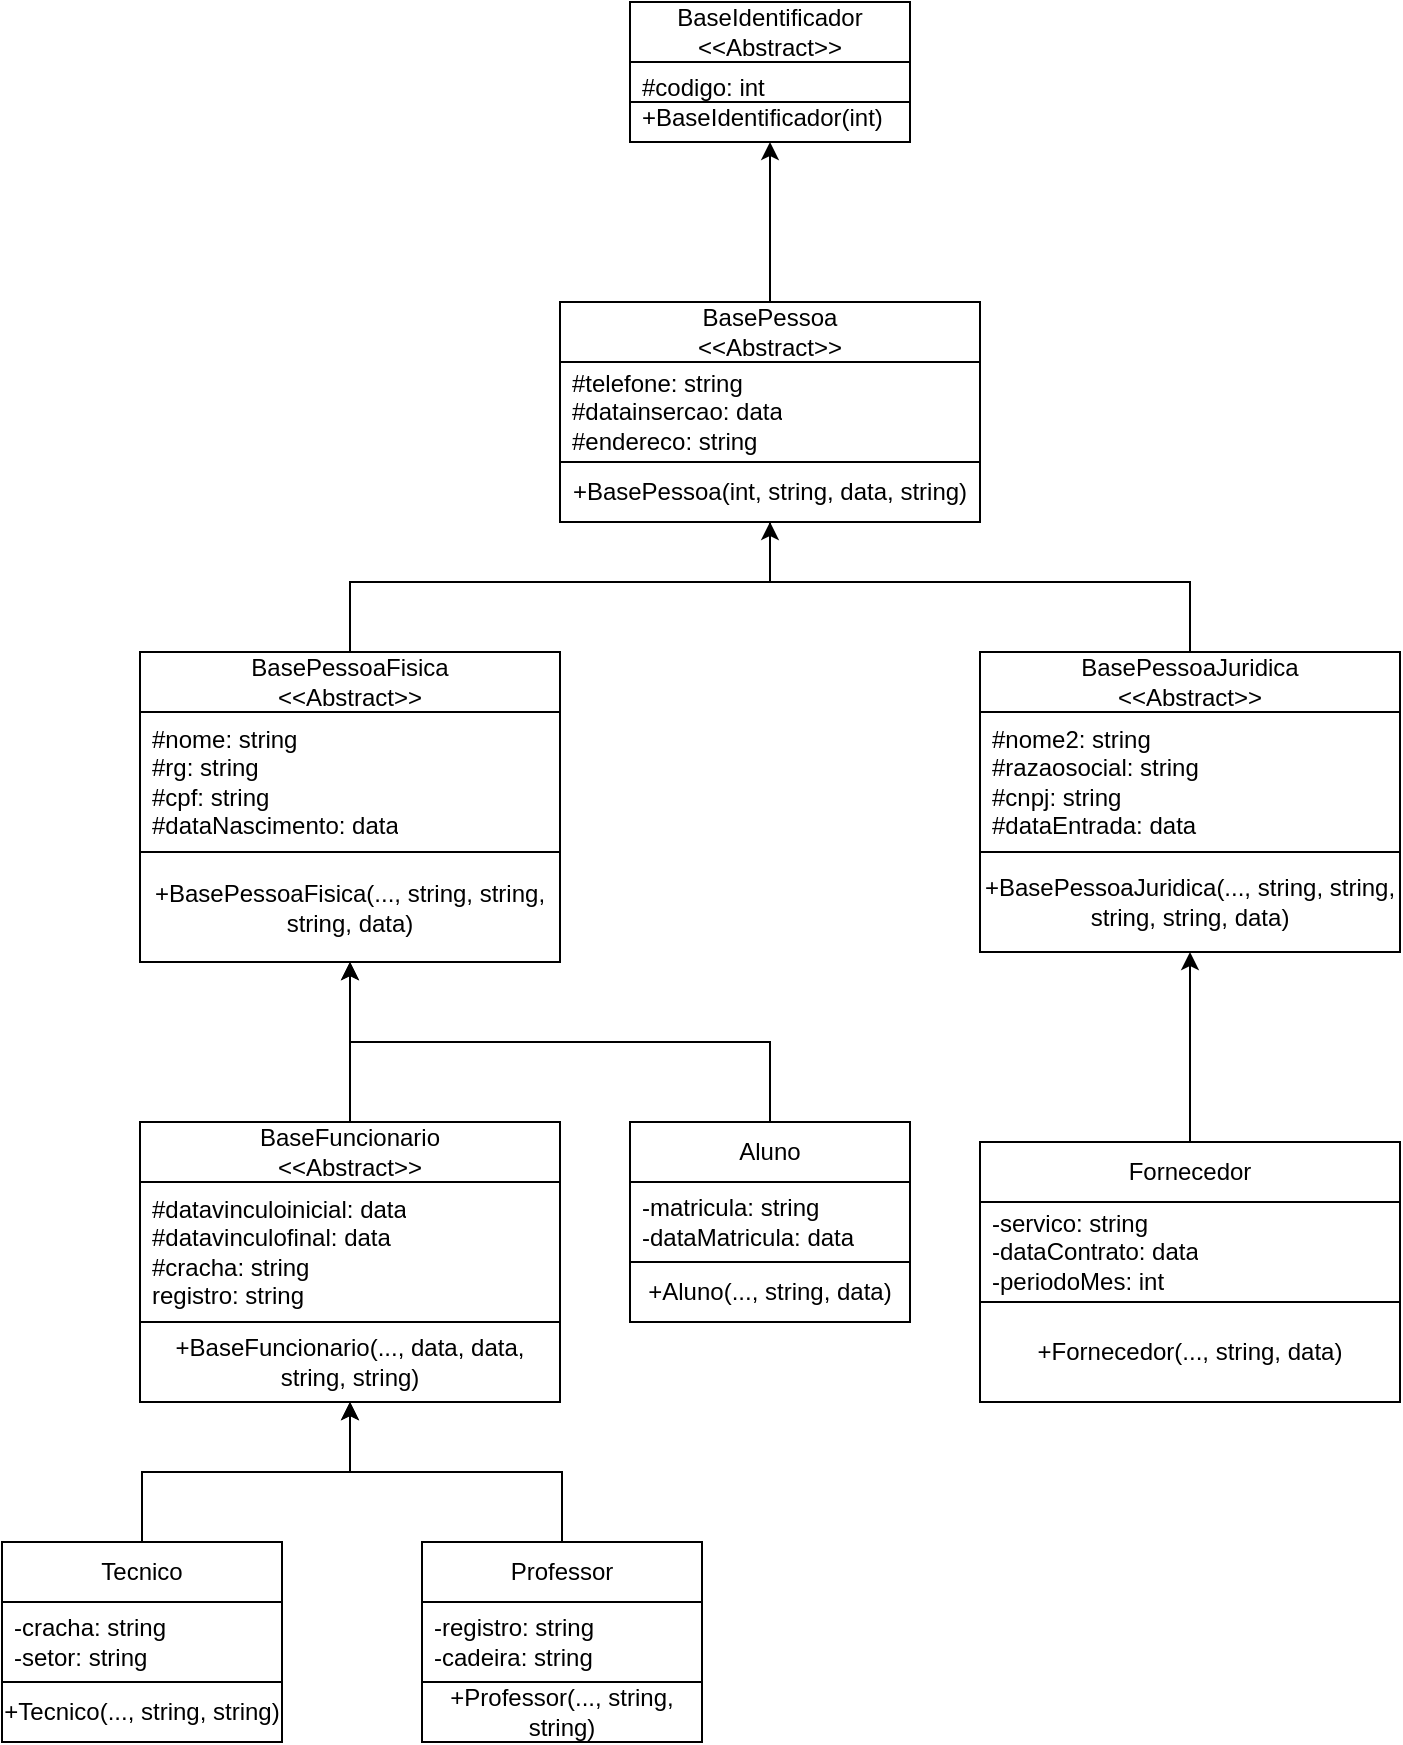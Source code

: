 <mxfile version="21.7.5" type="github">
  <diagram name="Página-1" id="KM19SgrHwHomDQCSFyO0">
    <mxGraphModel dx="838" dy="908" grid="1" gridSize="10" guides="1" tooltips="1" connect="1" arrows="1" fold="1" page="1" pageScale="1" pageWidth="827" pageHeight="1169" math="0" shadow="0">
      <root>
        <mxCell id="0" />
        <mxCell id="1" parent="0" />
        <mxCell id="8ZvYy-rvlSSrWRd-s6ZS-39" value="BaseIdentificador&lt;br&gt;&amp;lt;&amp;lt;Abstract&amp;gt;&amp;gt;" style="swimlane;fontStyle=0;childLayout=stackLayout;horizontal=1;startSize=30;horizontalStack=0;resizeParent=1;resizeParentMax=0;resizeLast=0;collapsible=1;marginBottom=0;whiteSpace=wrap;html=1;" parent="1" vertex="1">
          <mxGeometry x="344" width="140" height="70" as="geometry" />
        </mxCell>
        <mxCell id="8ZvYy-rvlSSrWRd-s6ZS-40" value="#codigo: int&lt;br&gt;+BaseIdentificador(int)" style="text;strokeColor=none;fillColor=none;align=left;verticalAlign=middle;spacingLeft=4;spacingRight=4;overflow=hidden;points=[[0,0.5],[1,0.5]];portConstraint=eastwest;rotatable=0;whiteSpace=wrap;html=1;" parent="8ZvYy-rvlSSrWRd-s6ZS-39" vertex="1">
          <mxGeometry y="30" width="140" height="40" as="geometry" />
        </mxCell>
        <mxCell id="8ZvYy-rvlSSrWRd-s6ZS-43" value="" style="endArrow=none;html=1;rounded=0;entryX=1;entryY=0.5;entryDx=0;entryDy=0;exitX=0;exitY=0.5;exitDx=0;exitDy=0;" parent="8ZvYy-rvlSSrWRd-s6ZS-39" source="8ZvYy-rvlSSrWRd-s6ZS-40" target="8ZvYy-rvlSSrWRd-s6ZS-40" edge="1">
          <mxGeometry width="50" height="50" relative="1" as="geometry">
            <mxPoint x="10" y="130" as="sourcePoint" />
            <mxPoint x="60" y="80" as="targetPoint" />
          </mxGeometry>
        </mxCell>
        <mxCell id="8ZvYy-rvlSSrWRd-s6ZS-44" value="BasePessoa&lt;br&gt;&amp;lt;&amp;lt;Abstract&amp;gt;&amp;gt;" style="swimlane;fontStyle=0;childLayout=stackLayout;horizontal=1;startSize=30;horizontalStack=0;resizeParent=1;resizeParentMax=0;resizeLast=0;collapsible=1;marginBottom=0;whiteSpace=wrap;html=1;" parent="1" vertex="1">
          <mxGeometry x="309" y="150" width="210" height="110" as="geometry" />
        </mxCell>
        <mxCell id="8ZvYy-rvlSSrWRd-s6ZS-45" value="#telefone: string&lt;br&gt;#datainsercao: data&lt;br&gt;#endereco: string" style="text;strokeColor=none;fillColor=none;align=left;verticalAlign=middle;spacingLeft=4;spacingRight=4;overflow=hidden;points=[[0,0.5],[1,0.5]];portConstraint=eastwest;rotatable=0;whiteSpace=wrap;html=1;" parent="8ZvYy-rvlSSrWRd-s6ZS-44" vertex="1">
          <mxGeometry y="30" width="210" height="50" as="geometry" />
        </mxCell>
        <mxCell id="8ZvYy-rvlSSrWRd-s6ZS-53" value="+BasePessoa(int, string, data, string)" style="rounded=0;whiteSpace=wrap;html=1;" parent="8ZvYy-rvlSSrWRd-s6ZS-44" vertex="1">
          <mxGeometry y="80" width="210" height="30" as="geometry" />
        </mxCell>
        <mxCell id="8ZvYy-rvlSSrWRd-s6ZS-48" value="" style="endArrow=classic;html=1;rounded=0;exitX=0.5;exitY=0;exitDx=0;exitDy=0;" parent="1" source="8ZvYy-rvlSSrWRd-s6ZS-44" target="8ZvYy-rvlSSrWRd-s6ZS-39" edge="1">
          <mxGeometry width="50" height="50" relative="1" as="geometry">
            <mxPoint x="367" y="140" as="sourcePoint" />
            <mxPoint x="417" y="90" as="targetPoint" />
          </mxGeometry>
        </mxCell>
        <mxCell id="8ZvYy-rvlSSrWRd-s6ZS-54" value="BasePessoaFisica&lt;br&gt;&amp;lt;&amp;lt;Abstract&amp;gt;&amp;gt;" style="swimlane;fontStyle=0;childLayout=stackLayout;horizontal=1;startSize=30;horizontalStack=0;resizeParent=1;resizeParentMax=0;resizeLast=0;collapsible=1;marginBottom=0;whiteSpace=wrap;html=1;" parent="1" vertex="1">
          <mxGeometry x="99" y="325" width="210" height="100" as="geometry" />
        </mxCell>
        <mxCell id="8ZvYy-rvlSSrWRd-s6ZS-55" value="#nome: string&lt;br&gt;#rg: string&lt;br&gt;#cpf: string&lt;br&gt;#dataNascimento: data" style="text;strokeColor=none;fillColor=none;align=left;verticalAlign=middle;spacingLeft=4;spacingRight=4;overflow=hidden;points=[[0,0.5],[1,0.5]];portConstraint=eastwest;rotatable=0;whiteSpace=wrap;html=1;" parent="8ZvYy-rvlSSrWRd-s6ZS-54" vertex="1">
          <mxGeometry y="30" width="210" height="70" as="geometry" />
        </mxCell>
        <mxCell id="8ZvYy-rvlSSrWRd-s6ZS-58" value="+BasePessoaFisica(..., string, string, string, data)" style="rounded=0;whiteSpace=wrap;html=1;" parent="1" vertex="1">
          <mxGeometry x="99" y="425" width="210" height="55" as="geometry" />
        </mxCell>
        <mxCell id="8ZvYy-rvlSSrWRd-s6ZS-67" value="" style="endArrow=classic;html=1;rounded=0;exitX=0.5;exitY=0;exitDx=0;exitDy=0;entryX=0.5;entryY=1;entryDx=0;entryDy=0;" parent="1" source="8ZvYy-rvlSSrWRd-s6ZS-54" target="8ZvYy-rvlSSrWRd-s6ZS-53" edge="1">
          <mxGeometry width="50" height="50" relative="1" as="geometry">
            <mxPoint x="359" y="300" as="sourcePoint" />
            <mxPoint x="389" y="270" as="targetPoint" />
            <Array as="points">
              <mxPoint x="204" y="290" />
              <mxPoint x="304" y="290" />
              <mxPoint x="414" y="290" />
            </Array>
          </mxGeometry>
        </mxCell>
        <mxCell id="8ZvYy-rvlSSrWRd-s6ZS-68" value="BasePessoaJuridica&lt;br&gt;&amp;lt;&amp;lt;Abstract&amp;gt;&amp;gt;" style="swimlane;fontStyle=0;childLayout=stackLayout;horizontal=1;startSize=30;horizontalStack=0;resizeParent=1;resizeParentMax=0;resizeLast=0;collapsible=1;marginBottom=0;whiteSpace=wrap;html=1;" parent="1" vertex="1">
          <mxGeometry x="519" y="325" width="210" height="100" as="geometry" />
        </mxCell>
        <mxCell id="8ZvYy-rvlSSrWRd-s6ZS-69" value="#nome2: string&lt;br&gt;#razaosocial: string&lt;br&gt;#cnpj: string&lt;br&gt;#dataEntrada: data" style="text;strokeColor=none;fillColor=none;align=left;verticalAlign=middle;spacingLeft=4;spacingRight=4;overflow=hidden;points=[[0,0.5],[1,0.5]];portConstraint=eastwest;rotatable=0;whiteSpace=wrap;html=1;" parent="8ZvYy-rvlSSrWRd-s6ZS-68" vertex="1">
          <mxGeometry y="30" width="210" height="70" as="geometry" />
        </mxCell>
        <mxCell id="8ZvYy-rvlSSrWRd-s6ZS-72" value="+BasePessoaJuridica(..., string, string, string, string, data)" style="rounded=0;whiteSpace=wrap;html=1;" parent="1" vertex="1">
          <mxGeometry x="519" y="425" width="210" height="50" as="geometry" />
        </mxCell>
        <mxCell id="8ZvYy-rvlSSrWRd-s6ZS-74" value="" style="endArrow=none;html=1;rounded=0;exitX=0.5;exitY=0;exitDx=0;exitDy=0;entryX=0.5;entryY=1;entryDx=0;entryDy=0;" parent="1" source="8ZvYy-rvlSSrWRd-s6ZS-68" target="8ZvYy-rvlSSrWRd-s6ZS-53" edge="1">
          <mxGeometry width="50" height="50" relative="1" as="geometry">
            <mxPoint x="629" y="310" as="sourcePoint" />
            <mxPoint x="419" y="290" as="targetPoint" />
            <Array as="points">
              <mxPoint x="624" y="290" />
              <mxPoint x="569" y="290" />
              <mxPoint x="509" y="290" />
              <mxPoint x="414" y="290" />
            </Array>
          </mxGeometry>
        </mxCell>
        <mxCell id="8ZvYy-rvlSSrWRd-s6ZS-79" value="Fornecedor" style="swimlane;fontStyle=0;childLayout=stackLayout;horizontal=1;startSize=30;horizontalStack=0;resizeParent=1;resizeParentMax=0;resizeLast=0;collapsible=1;marginBottom=0;whiteSpace=wrap;html=1;" parent="1" vertex="1">
          <mxGeometry x="519" y="570" width="210" height="80" as="geometry" />
        </mxCell>
        <mxCell id="8ZvYy-rvlSSrWRd-s6ZS-80" value="-servico: string&lt;br&gt;-dataContrato: data&lt;br&gt;-periodoMes: int" style="text;strokeColor=none;fillColor=none;align=left;verticalAlign=middle;spacingLeft=4;spacingRight=4;overflow=hidden;points=[[0,0.5],[1,0.5]];portConstraint=eastwest;rotatable=0;whiteSpace=wrap;html=1;" parent="8ZvYy-rvlSSrWRd-s6ZS-79" vertex="1">
          <mxGeometry y="30" width="210" height="50" as="geometry" />
        </mxCell>
        <mxCell id="8ZvYy-rvlSSrWRd-s6ZS-83" value="+Fornecedor(..., string, data)" style="rounded=0;whiteSpace=wrap;html=1;" parent="1" vertex="1">
          <mxGeometry x="519" y="650" width="210" height="50" as="geometry" />
        </mxCell>
        <mxCell id="8ZvYy-rvlSSrWRd-s6ZS-85" value="" style="endArrow=classic;html=1;rounded=0;exitX=0.5;exitY=0;exitDx=0;exitDy=0;entryX=0.5;entryY=1;entryDx=0;entryDy=0;" parent="1" source="8ZvYy-rvlSSrWRd-s6ZS-79" target="8ZvYy-rvlSSrWRd-s6ZS-72" edge="1">
          <mxGeometry width="50" height="50" relative="1" as="geometry">
            <mxPoint x="599" y="550" as="sourcePoint" />
            <mxPoint x="649" y="500" as="targetPoint" />
          </mxGeometry>
        </mxCell>
        <mxCell id="8ZvYy-rvlSSrWRd-s6ZS-90" value="BaseFuncionario&lt;br&gt;&amp;lt;&amp;lt;Abstract&amp;gt;&amp;gt;" style="swimlane;fontStyle=0;childLayout=stackLayout;horizontal=1;startSize=30;horizontalStack=0;resizeParent=1;resizeParentMax=0;resizeLast=0;collapsible=1;marginBottom=0;whiteSpace=wrap;html=1;" parent="1" vertex="1">
          <mxGeometry x="99" y="560" width="210" height="100" as="geometry" />
        </mxCell>
        <mxCell id="8ZvYy-rvlSSrWRd-s6ZS-91" value="#datavinculoinicial: data&lt;br&gt;#datavinculofinal: data&lt;br&gt;#cracha: string&lt;br&gt;registro: string" style="text;strokeColor=none;fillColor=none;align=left;verticalAlign=middle;spacingLeft=4;spacingRight=4;overflow=hidden;points=[[0,0.5],[1,0.5]];portConstraint=eastwest;rotatable=0;whiteSpace=wrap;html=1;" parent="8ZvYy-rvlSSrWRd-s6ZS-90" vertex="1">
          <mxGeometry y="30" width="210" height="70" as="geometry" />
        </mxCell>
        <mxCell id="8ZvYy-rvlSSrWRd-s6ZS-94" value="+BaseFuncionario(..., data, data, string, string)" style="rounded=0;whiteSpace=wrap;html=1;" parent="1" vertex="1">
          <mxGeometry x="99" y="660" width="210" height="40" as="geometry" />
        </mxCell>
        <mxCell id="8ZvYy-rvlSSrWRd-s6ZS-95" value="" style="endArrow=classic;html=1;rounded=0;exitX=0.5;exitY=0;exitDx=0;exitDy=0;entryX=0.5;entryY=1;entryDx=0;entryDy=0;" parent="1" source="8ZvYy-rvlSSrWRd-s6ZS-90" target="8ZvYy-rvlSSrWRd-s6ZS-58" edge="1">
          <mxGeometry width="50" height="50" relative="1" as="geometry">
            <mxPoint x="169" y="550" as="sourcePoint" />
            <mxPoint x="219" y="500" as="targetPoint" />
          </mxGeometry>
        </mxCell>
        <mxCell id="I5gVnR9qmu1fBLH_7IMw-9" style="edgeStyle=orthogonalEdgeStyle;rounded=0;orthogonalLoop=1;jettySize=auto;html=1;exitX=0.5;exitY=0;exitDx=0;exitDy=0;entryX=0.5;entryY=1;entryDx=0;entryDy=0;" edge="1" parent="1" source="I5gVnR9qmu1fBLH_7IMw-1" target="8ZvYy-rvlSSrWRd-s6ZS-94">
          <mxGeometry relative="1" as="geometry" />
        </mxCell>
        <mxCell id="I5gVnR9qmu1fBLH_7IMw-1" value="Tecnico" style="swimlane;fontStyle=0;childLayout=stackLayout;horizontal=1;startSize=30;horizontalStack=0;resizeParent=1;resizeParentMax=0;resizeLast=0;collapsible=1;marginBottom=0;whiteSpace=wrap;html=1;" vertex="1" parent="1">
          <mxGeometry x="30" y="770" width="140" height="70" as="geometry" />
        </mxCell>
        <mxCell id="I5gVnR9qmu1fBLH_7IMw-2" value="-cracha: string&lt;br&gt;-setor: string" style="text;strokeColor=none;fillColor=none;align=left;verticalAlign=middle;spacingLeft=4;spacingRight=4;overflow=hidden;points=[[0,0.5],[1,0.5]];portConstraint=eastwest;rotatable=0;whiteSpace=wrap;html=1;" vertex="1" parent="I5gVnR9qmu1fBLH_7IMw-1">
          <mxGeometry y="30" width="140" height="40" as="geometry" />
        </mxCell>
        <mxCell id="I5gVnR9qmu1fBLH_7IMw-8" value="+Tecnico(..., string, string)" style="rounded=0;whiteSpace=wrap;html=1;" vertex="1" parent="1">
          <mxGeometry x="30" y="840" width="140" height="30" as="geometry" />
        </mxCell>
        <mxCell id="I5gVnR9qmu1fBLH_7IMw-15" style="edgeStyle=orthogonalEdgeStyle;rounded=0;orthogonalLoop=1;jettySize=auto;html=1;exitX=0.5;exitY=0;exitDx=0;exitDy=0;entryX=0.5;entryY=1;entryDx=0;entryDy=0;" edge="1" parent="1" source="I5gVnR9qmu1fBLH_7IMw-10" target="8ZvYy-rvlSSrWRd-s6ZS-94">
          <mxGeometry relative="1" as="geometry" />
        </mxCell>
        <mxCell id="I5gVnR9qmu1fBLH_7IMw-10" value="Professor" style="swimlane;fontStyle=0;childLayout=stackLayout;horizontal=1;startSize=30;horizontalStack=0;resizeParent=1;resizeParentMax=0;resizeLast=0;collapsible=1;marginBottom=0;whiteSpace=wrap;html=1;" vertex="1" parent="1">
          <mxGeometry x="240" y="770" width="140" height="70" as="geometry" />
        </mxCell>
        <mxCell id="I5gVnR9qmu1fBLH_7IMw-11" value="-registro: string&lt;br&gt;-cadeira: string" style="text;strokeColor=none;fillColor=none;align=left;verticalAlign=middle;spacingLeft=4;spacingRight=4;overflow=hidden;points=[[0,0.5],[1,0.5]];portConstraint=eastwest;rotatable=0;whiteSpace=wrap;html=1;" vertex="1" parent="I5gVnR9qmu1fBLH_7IMw-10">
          <mxGeometry y="30" width="140" height="40" as="geometry" />
        </mxCell>
        <mxCell id="I5gVnR9qmu1fBLH_7IMw-14" value="+Professor(..., string, string)" style="rounded=0;whiteSpace=wrap;html=1;" vertex="1" parent="1">
          <mxGeometry x="240" y="840" width="140" height="30" as="geometry" />
        </mxCell>
        <mxCell id="I5gVnR9qmu1fBLH_7IMw-25" style="edgeStyle=orthogonalEdgeStyle;rounded=0;orthogonalLoop=1;jettySize=auto;html=1;exitX=0.5;exitY=0;exitDx=0;exitDy=0;entryX=0.5;entryY=1;entryDx=0;entryDy=0;" edge="1" parent="1" source="I5gVnR9qmu1fBLH_7IMw-20" target="8ZvYy-rvlSSrWRd-s6ZS-58">
          <mxGeometry relative="1" as="geometry" />
        </mxCell>
        <mxCell id="I5gVnR9qmu1fBLH_7IMw-20" value="Aluno" style="swimlane;fontStyle=0;childLayout=stackLayout;horizontal=1;startSize=30;horizontalStack=0;resizeParent=1;resizeParentMax=0;resizeLast=0;collapsible=1;marginBottom=0;whiteSpace=wrap;html=1;" vertex="1" parent="1">
          <mxGeometry x="344" y="560" width="140" height="70" as="geometry" />
        </mxCell>
        <mxCell id="I5gVnR9qmu1fBLH_7IMw-21" value="-matricula: string&lt;br&gt;-dataMatricula: data" style="text;strokeColor=none;fillColor=none;align=left;verticalAlign=middle;spacingLeft=4;spacingRight=4;overflow=hidden;points=[[0,0.5],[1,0.5]];portConstraint=eastwest;rotatable=0;whiteSpace=wrap;html=1;" vertex="1" parent="I5gVnR9qmu1fBLH_7IMw-20">
          <mxGeometry y="30" width="140" height="40" as="geometry" />
        </mxCell>
        <mxCell id="I5gVnR9qmu1fBLH_7IMw-24" value="+Aluno(..., string, data)" style="rounded=0;whiteSpace=wrap;html=1;" vertex="1" parent="1">
          <mxGeometry x="344" y="630" width="140" height="30" as="geometry" />
        </mxCell>
      </root>
    </mxGraphModel>
  </diagram>
</mxfile>
